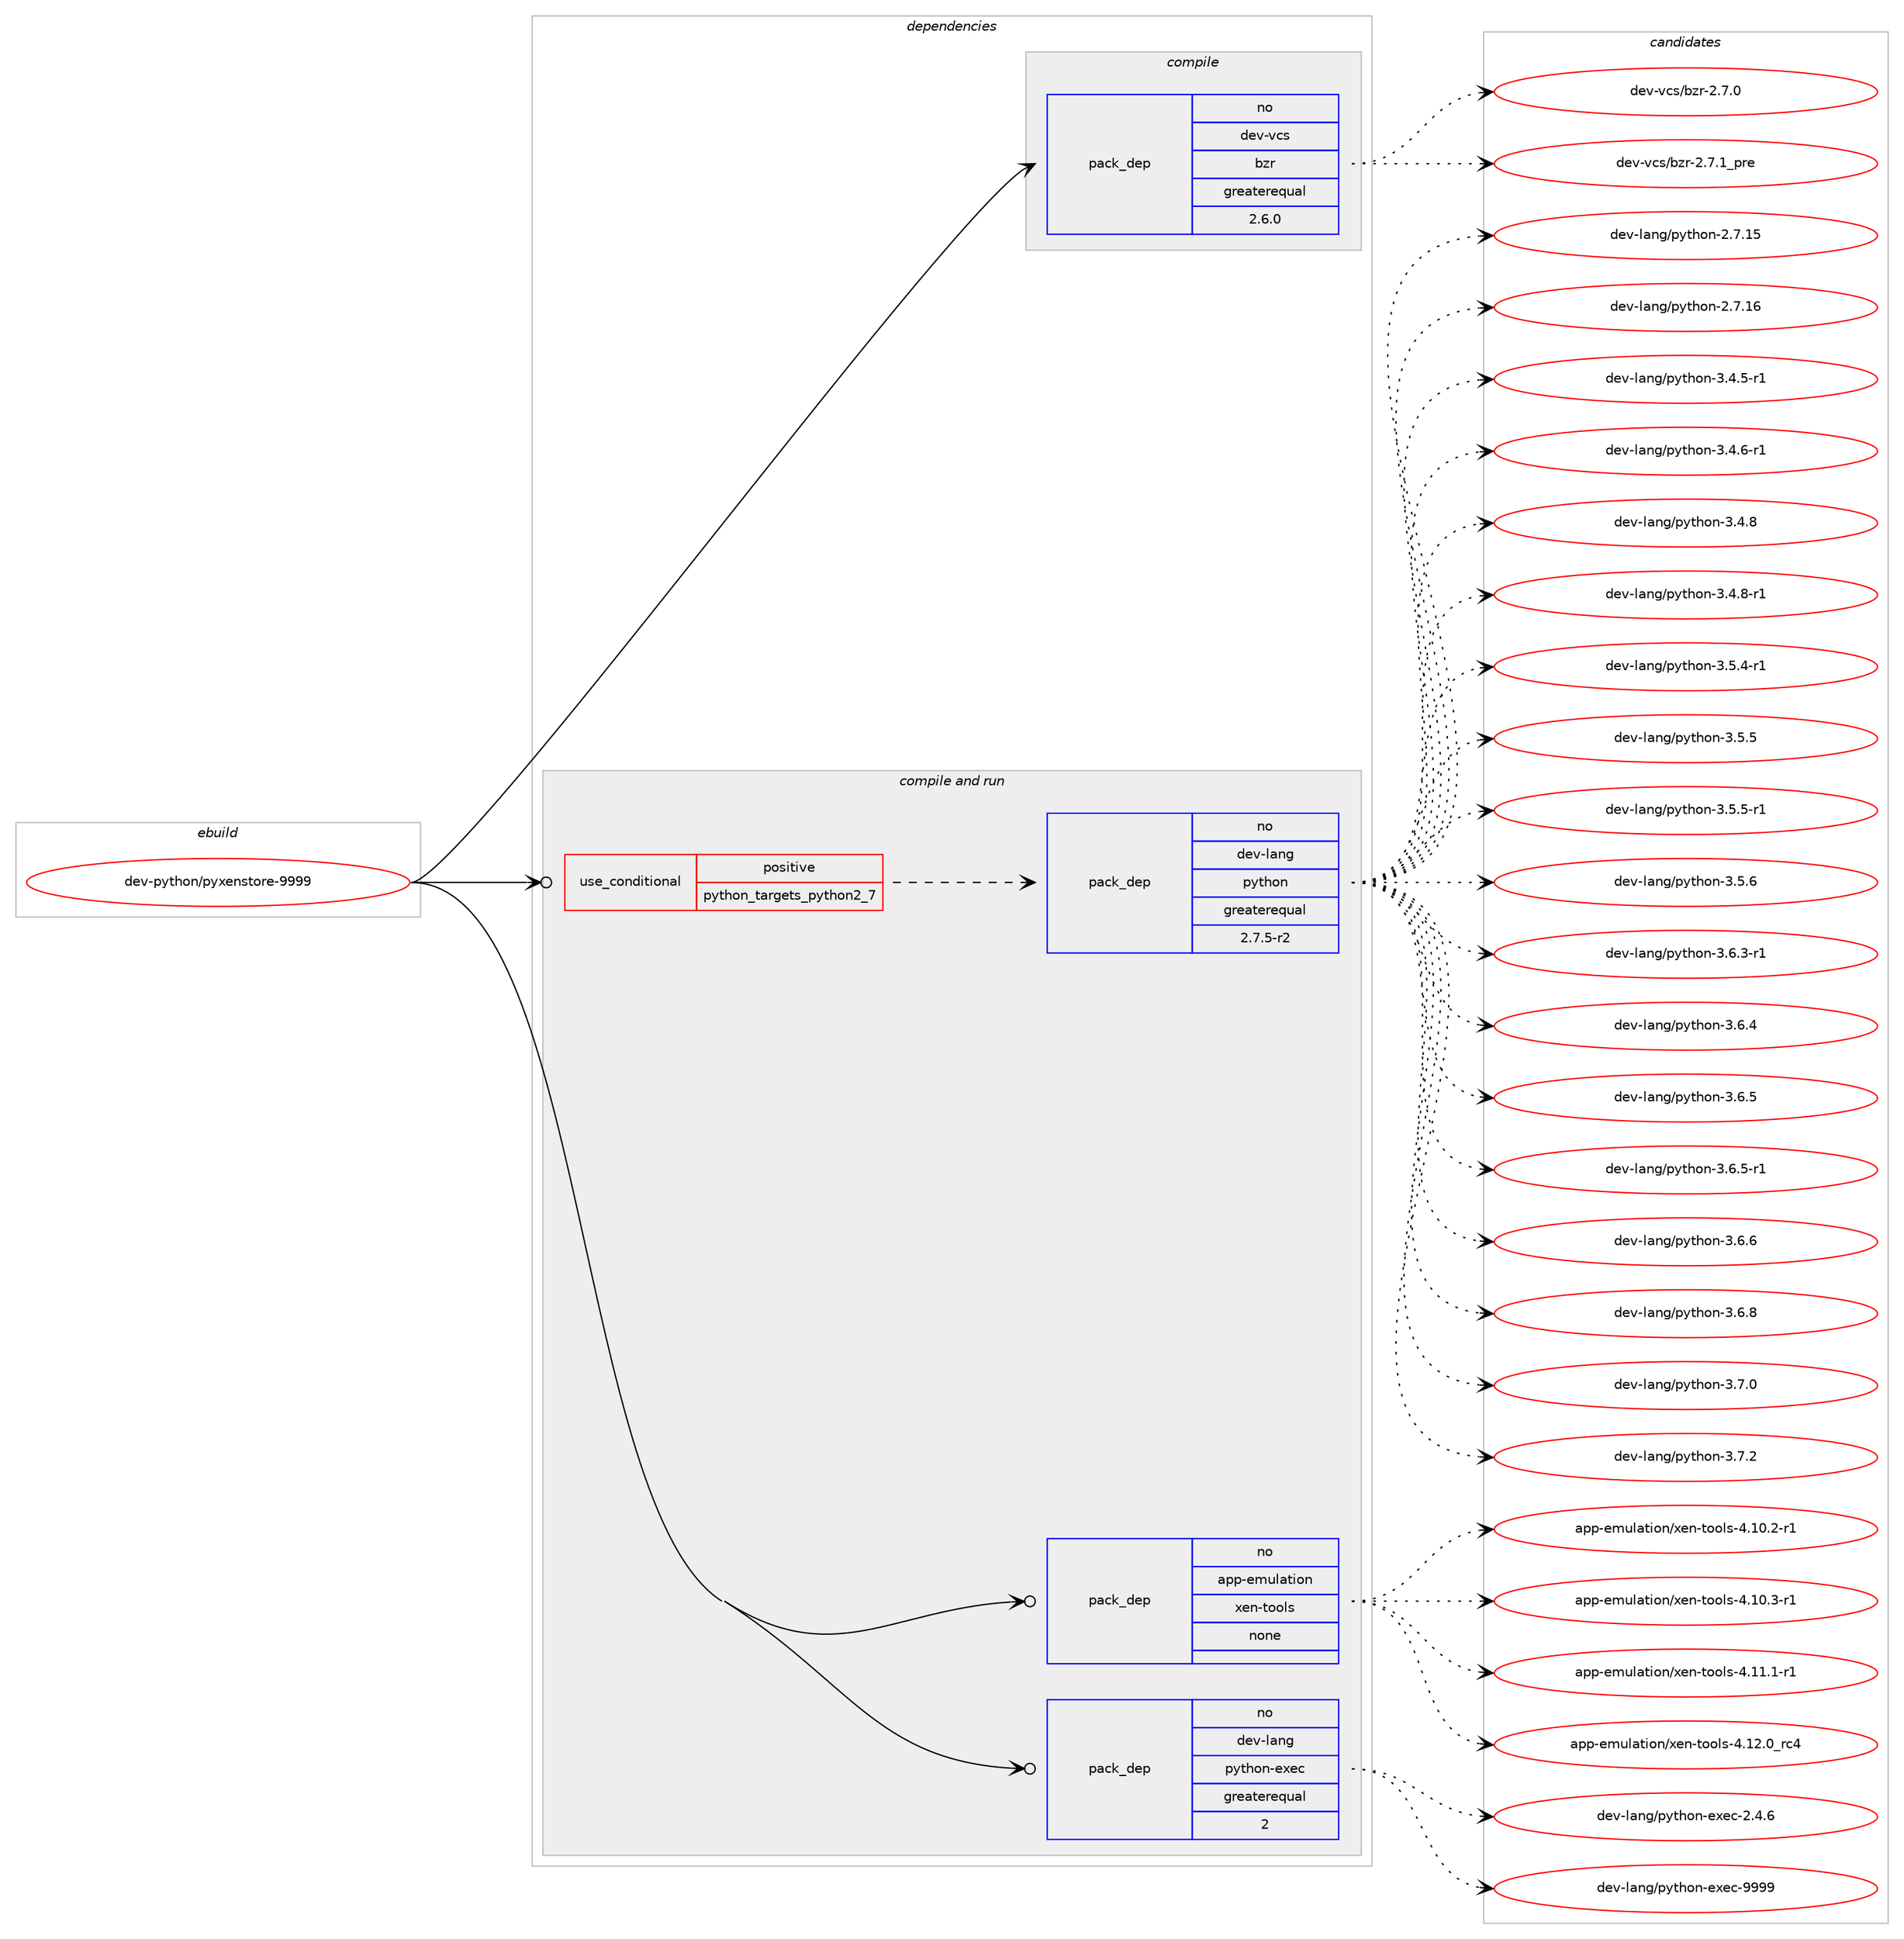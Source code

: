 digraph prolog {

# *************
# Graph options
# *************

newrank=true;
concentrate=true;
compound=true;
graph [rankdir=LR,fontname=Helvetica,fontsize=10,ranksep=1.5];#, ranksep=2.5, nodesep=0.2];
edge  [arrowhead=vee];
node  [fontname=Helvetica,fontsize=10];

# **********
# The ebuild
# **********

subgraph cluster_leftcol {
color=gray;
rank=same;
label=<<i>ebuild</i>>;
id [label="dev-python/pyxenstore-9999", color=red, width=4, href="../dev-python/pyxenstore-9999.svg"];
}

# ****************
# The dependencies
# ****************

subgraph cluster_midcol {
color=gray;
label=<<i>dependencies</i>>;
subgraph cluster_compile {
fillcolor="#eeeeee";
style=filled;
label=<<i>compile</i>>;
subgraph pack1031037 {
dependency1437779 [label=<<TABLE BORDER="0" CELLBORDER="1" CELLSPACING="0" CELLPADDING="4" WIDTH="220"><TR><TD ROWSPAN="6" CELLPADDING="30">pack_dep</TD></TR><TR><TD WIDTH="110">no</TD></TR><TR><TD>dev-vcs</TD></TR><TR><TD>bzr</TD></TR><TR><TD>greaterequal</TD></TR><TR><TD>2.6.0</TD></TR></TABLE>>, shape=none, color=blue];
}
id:e -> dependency1437779:w [weight=20,style="solid",arrowhead="vee"];
}
subgraph cluster_compileandrun {
fillcolor="#eeeeee";
style=filled;
label=<<i>compile and run</i>>;
subgraph cond383383 {
dependency1437780 [label=<<TABLE BORDER="0" CELLBORDER="1" CELLSPACING="0" CELLPADDING="4"><TR><TD ROWSPAN="3" CELLPADDING="10">use_conditional</TD></TR><TR><TD>positive</TD></TR><TR><TD>python_targets_python2_7</TD></TR></TABLE>>, shape=none, color=red];
subgraph pack1031038 {
dependency1437781 [label=<<TABLE BORDER="0" CELLBORDER="1" CELLSPACING="0" CELLPADDING="4" WIDTH="220"><TR><TD ROWSPAN="6" CELLPADDING="30">pack_dep</TD></TR><TR><TD WIDTH="110">no</TD></TR><TR><TD>dev-lang</TD></TR><TR><TD>python</TD></TR><TR><TD>greaterequal</TD></TR><TR><TD>2.7.5-r2</TD></TR></TABLE>>, shape=none, color=blue];
}
dependency1437780:e -> dependency1437781:w [weight=20,style="dashed",arrowhead="vee"];
}
id:e -> dependency1437780:w [weight=20,style="solid",arrowhead="odotvee"];
subgraph pack1031039 {
dependency1437782 [label=<<TABLE BORDER="0" CELLBORDER="1" CELLSPACING="0" CELLPADDING="4" WIDTH="220"><TR><TD ROWSPAN="6" CELLPADDING="30">pack_dep</TD></TR><TR><TD WIDTH="110">no</TD></TR><TR><TD>app-emulation</TD></TR><TR><TD>xen-tools</TD></TR><TR><TD>none</TD></TR><TR><TD></TD></TR></TABLE>>, shape=none, color=blue];
}
id:e -> dependency1437782:w [weight=20,style="solid",arrowhead="odotvee"];
subgraph pack1031040 {
dependency1437783 [label=<<TABLE BORDER="0" CELLBORDER="1" CELLSPACING="0" CELLPADDING="4" WIDTH="220"><TR><TD ROWSPAN="6" CELLPADDING="30">pack_dep</TD></TR><TR><TD WIDTH="110">no</TD></TR><TR><TD>dev-lang</TD></TR><TR><TD>python-exec</TD></TR><TR><TD>greaterequal</TD></TR><TR><TD>2</TD></TR></TABLE>>, shape=none, color=blue];
}
id:e -> dependency1437783:w [weight=20,style="solid",arrowhead="odotvee"];
}
subgraph cluster_run {
fillcolor="#eeeeee";
style=filled;
label=<<i>run</i>>;
}
}

# **************
# The candidates
# **************

subgraph cluster_choices {
rank=same;
color=gray;
label=<<i>candidates</i>>;

subgraph choice1031037 {
color=black;
nodesep=1;
choice10010111845118991154798122114455046554648 [label="dev-vcs/bzr-2.7.0", color=red, width=4,href="../dev-vcs/bzr-2.7.0.svg"];
choice1001011184511899115479812211445504655464995112114101 [label="dev-vcs/bzr-2.7.1_pre", color=red, width=4,href="../dev-vcs/bzr-2.7.1_pre.svg"];
dependency1437779:e -> choice10010111845118991154798122114455046554648:w [style=dotted,weight="100"];
dependency1437779:e -> choice1001011184511899115479812211445504655464995112114101:w [style=dotted,weight="100"];
}
subgraph choice1031038 {
color=black;
nodesep=1;
choice10010111845108971101034711212111610411111045504655464953 [label="dev-lang/python-2.7.15", color=red, width=4,href="../dev-lang/python-2.7.15.svg"];
choice10010111845108971101034711212111610411111045504655464954 [label="dev-lang/python-2.7.16", color=red, width=4,href="../dev-lang/python-2.7.16.svg"];
choice1001011184510897110103471121211161041111104551465246534511449 [label="dev-lang/python-3.4.5-r1", color=red, width=4,href="../dev-lang/python-3.4.5-r1.svg"];
choice1001011184510897110103471121211161041111104551465246544511449 [label="dev-lang/python-3.4.6-r1", color=red, width=4,href="../dev-lang/python-3.4.6-r1.svg"];
choice100101118451089711010347112121116104111110455146524656 [label="dev-lang/python-3.4.8", color=red, width=4,href="../dev-lang/python-3.4.8.svg"];
choice1001011184510897110103471121211161041111104551465246564511449 [label="dev-lang/python-3.4.8-r1", color=red, width=4,href="../dev-lang/python-3.4.8-r1.svg"];
choice1001011184510897110103471121211161041111104551465346524511449 [label="dev-lang/python-3.5.4-r1", color=red, width=4,href="../dev-lang/python-3.5.4-r1.svg"];
choice100101118451089711010347112121116104111110455146534653 [label="dev-lang/python-3.5.5", color=red, width=4,href="../dev-lang/python-3.5.5.svg"];
choice1001011184510897110103471121211161041111104551465346534511449 [label="dev-lang/python-3.5.5-r1", color=red, width=4,href="../dev-lang/python-3.5.5-r1.svg"];
choice100101118451089711010347112121116104111110455146534654 [label="dev-lang/python-3.5.6", color=red, width=4,href="../dev-lang/python-3.5.6.svg"];
choice1001011184510897110103471121211161041111104551465446514511449 [label="dev-lang/python-3.6.3-r1", color=red, width=4,href="../dev-lang/python-3.6.3-r1.svg"];
choice100101118451089711010347112121116104111110455146544652 [label="dev-lang/python-3.6.4", color=red, width=4,href="../dev-lang/python-3.6.4.svg"];
choice100101118451089711010347112121116104111110455146544653 [label="dev-lang/python-3.6.5", color=red, width=4,href="../dev-lang/python-3.6.5.svg"];
choice1001011184510897110103471121211161041111104551465446534511449 [label="dev-lang/python-3.6.5-r1", color=red, width=4,href="../dev-lang/python-3.6.5-r1.svg"];
choice100101118451089711010347112121116104111110455146544654 [label="dev-lang/python-3.6.6", color=red, width=4,href="../dev-lang/python-3.6.6.svg"];
choice100101118451089711010347112121116104111110455146544656 [label="dev-lang/python-3.6.8", color=red, width=4,href="../dev-lang/python-3.6.8.svg"];
choice100101118451089711010347112121116104111110455146554648 [label="dev-lang/python-3.7.0", color=red, width=4,href="../dev-lang/python-3.7.0.svg"];
choice100101118451089711010347112121116104111110455146554650 [label="dev-lang/python-3.7.2", color=red, width=4,href="../dev-lang/python-3.7.2.svg"];
dependency1437781:e -> choice10010111845108971101034711212111610411111045504655464953:w [style=dotted,weight="100"];
dependency1437781:e -> choice10010111845108971101034711212111610411111045504655464954:w [style=dotted,weight="100"];
dependency1437781:e -> choice1001011184510897110103471121211161041111104551465246534511449:w [style=dotted,weight="100"];
dependency1437781:e -> choice1001011184510897110103471121211161041111104551465246544511449:w [style=dotted,weight="100"];
dependency1437781:e -> choice100101118451089711010347112121116104111110455146524656:w [style=dotted,weight="100"];
dependency1437781:e -> choice1001011184510897110103471121211161041111104551465246564511449:w [style=dotted,weight="100"];
dependency1437781:e -> choice1001011184510897110103471121211161041111104551465346524511449:w [style=dotted,weight="100"];
dependency1437781:e -> choice100101118451089711010347112121116104111110455146534653:w [style=dotted,weight="100"];
dependency1437781:e -> choice1001011184510897110103471121211161041111104551465346534511449:w [style=dotted,weight="100"];
dependency1437781:e -> choice100101118451089711010347112121116104111110455146534654:w [style=dotted,weight="100"];
dependency1437781:e -> choice1001011184510897110103471121211161041111104551465446514511449:w [style=dotted,weight="100"];
dependency1437781:e -> choice100101118451089711010347112121116104111110455146544652:w [style=dotted,weight="100"];
dependency1437781:e -> choice100101118451089711010347112121116104111110455146544653:w [style=dotted,weight="100"];
dependency1437781:e -> choice1001011184510897110103471121211161041111104551465446534511449:w [style=dotted,weight="100"];
dependency1437781:e -> choice100101118451089711010347112121116104111110455146544654:w [style=dotted,weight="100"];
dependency1437781:e -> choice100101118451089711010347112121116104111110455146544656:w [style=dotted,weight="100"];
dependency1437781:e -> choice100101118451089711010347112121116104111110455146554648:w [style=dotted,weight="100"];
dependency1437781:e -> choice100101118451089711010347112121116104111110455146554650:w [style=dotted,weight="100"];
}
subgraph choice1031039 {
color=black;
nodesep=1;
choice9711211245101109117108971161051111104712010111045116111111108115455246494846504511449 [label="app-emulation/xen-tools-4.10.2-r1", color=red, width=4,href="../app-emulation/xen-tools-4.10.2-r1.svg"];
choice9711211245101109117108971161051111104712010111045116111111108115455246494846514511449 [label="app-emulation/xen-tools-4.10.3-r1", color=red, width=4,href="../app-emulation/xen-tools-4.10.3-r1.svg"];
choice9711211245101109117108971161051111104712010111045116111111108115455246494946494511449 [label="app-emulation/xen-tools-4.11.1-r1", color=red, width=4,href="../app-emulation/xen-tools-4.11.1-r1.svg"];
choice971121124510110911710897116105111110471201011104511611111110811545524649504648951149952 [label="app-emulation/xen-tools-4.12.0_rc4", color=red, width=4,href="../app-emulation/xen-tools-4.12.0_rc4.svg"];
dependency1437782:e -> choice9711211245101109117108971161051111104712010111045116111111108115455246494846504511449:w [style=dotted,weight="100"];
dependency1437782:e -> choice9711211245101109117108971161051111104712010111045116111111108115455246494846514511449:w [style=dotted,weight="100"];
dependency1437782:e -> choice9711211245101109117108971161051111104712010111045116111111108115455246494946494511449:w [style=dotted,weight="100"];
dependency1437782:e -> choice971121124510110911710897116105111110471201011104511611111110811545524649504648951149952:w [style=dotted,weight="100"];
}
subgraph choice1031040 {
color=black;
nodesep=1;
choice1001011184510897110103471121211161041111104510112010199455046524654 [label="dev-lang/python-exec-2.4.6", color=red, width=4,href="../dev-lang/python-exec-2.4.6.svg"];
choice10010111845108971101034711212111610411111045101120101994557575757 [label="dev-lang/python-exec-9999", color=red, width=4,href="../dev-lang/python-exec-9999.svg"];
dependency1437783:e -> choice1001011184510897110103471121211161041111104510112010199455046524654:w [style=dotted,weight="100"];
dependency1437783:e -> choice10010111845108971101034711212111610411111045101120101994557575757:w [style=dotted,weight="100"];
}
}

}
